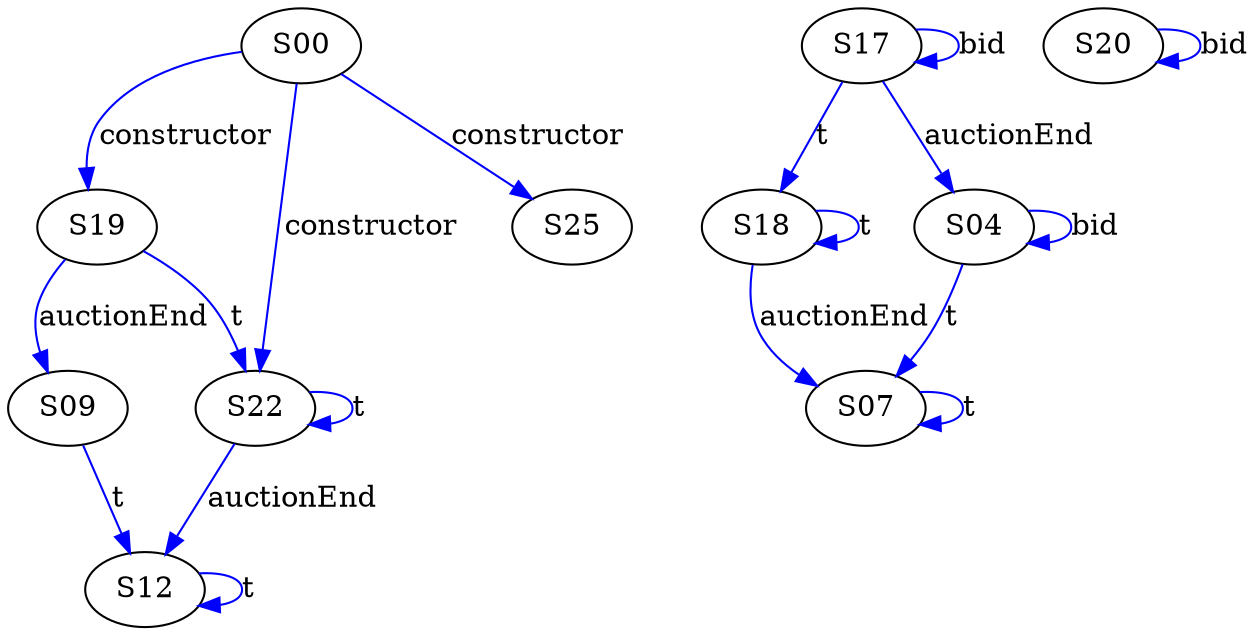 digraph {

S09->S12 [label="t", style="", color="blue"]
S18->S18 [label="t", style="", color="blue"]
S20->S20 [label="bid", style="", color="blue"]
S07->S07 [label="t", style="", color="blue"]
S17->S18 [label="t", style="", color="blue"]
S12->S12 [label="t", style="", color="blue"]
S19->S22 [label="t", style="", color="blue"]
S04->S04 [label="bid", style="", color="blue"]
S17->S04 [label="auctionEnd", style="", color="blue"]
S22->S12 [label="auctionEnd", style="", color="blue"]
S19->S09 [label="auctionEnd", style="", color="blue"]
S00->S19 [label="constructor", style="", color="blue"]
S00->S22 [label="constructor", style="", color="blue"]
S00->S25 [label="constructor", style="", color="blue"]
S17->S17 [label="bid", style="", color="blue"]
S22->S22 [label="t", style="", color="blue"]
S18->S07 [label="auctionEnd", style="", color="blue"]
S04->S07 [label="t", style="", color="blue"]
}